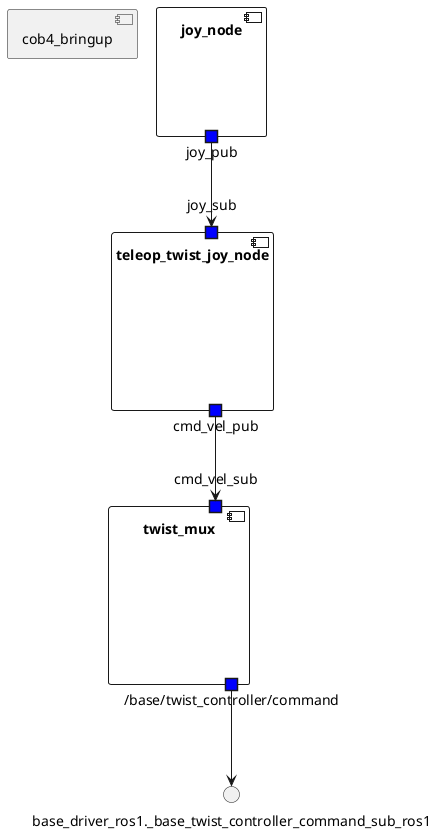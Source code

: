 @startuml

/'SUBSYSTEMS'/
component cob4_bringup {
 }

  component joy_node {

/' PORTS DEFINED AS AVAILABLE IN THE ROSSYSTEM FILE '/
    portout joy_node.joy_pub as "joy_pub" #blue

/' PORTS FROM THE ORIGINAL NODE '/
  }

  component twist_mux {

/' PORTS DEFINED AS AVAILABLE IN THE ROSSYSTEM FILE '/
    portout twist_mux._base_twist_controller_command as "/base/twist_controller/command" #blue
    portin twist_mux.cmd_vel_sub as "cmd_vel_sub" #blue

/' PORTS FROM THE ORIGINAL NODE '/
  }

  component teleop_twist_joy_node {

/' PORTS DEFINED AS AVAILABLE IN THE ROSSYSTEM FILE '/
    portin teleop_twist_joy_node.joy_sub as "joy_sub" #blue
    portout teleop_twist_joy_node.cmd_vel_pub as "cmd_vel_pub" #blue

/' PORTS FROM THE ORIGINAL NODE '/
  }

  twist_mux._base_twist_controller_command --> base_driver_ros1._base_twist_controller_command_sub_ros1
  joy_node.joy_pub --> teleop_twist_joy_node.joy_sub
  teleop_twist_joy_node.cmd_vel_pub --> twist_mux.cmd_vel_sub

@enduml